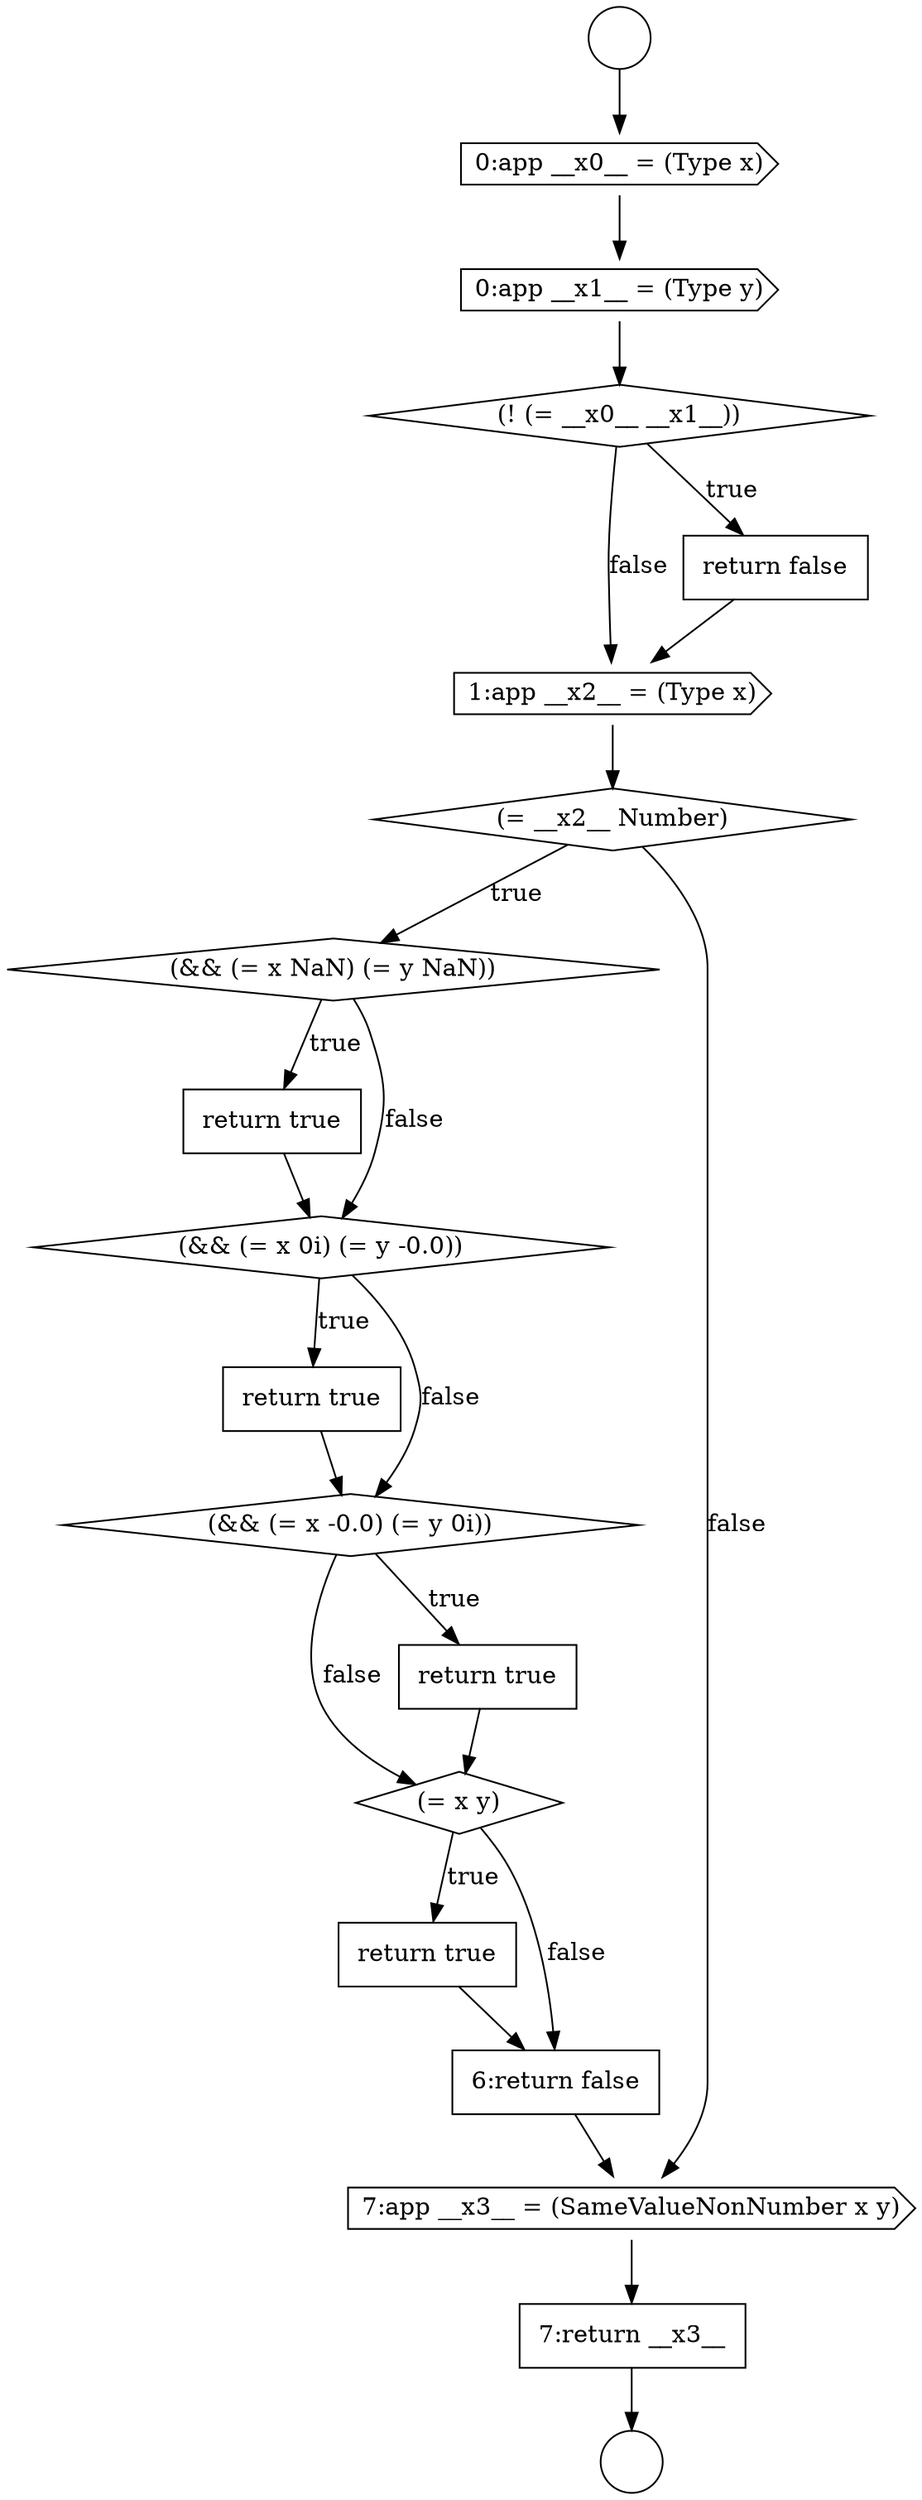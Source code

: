 digraph {
  node523 [shape=diamond, label=<<font color="black">(! (= __x0__ __x1__))</font>> color="black" fillcolor="white" style=filled]
  node533 [shape=diamond, label=<<font color="black">(= x y)</font>> color="black" fillcolor="white" style=filled]
  node527 [shape=diamond, label=<<font color="black">(&amp;&amp; (= x NaN) (= y NaN))</font>> color="black" fillcolor="white" style=filled]
  node522 [shape=cds, label=<<font color="black">0:app __x1__ = (Type y)</font>> color="black" fillcolor="white" style=filled]
  node519 [shape=circle label=" " color="black" fillcolor="white" style=filled]
  node530 [shape=none, margin=0, label=<<font color="black">
    <table border="0" cellborder="1" cellspacing="0" cellpadding="10">
      <tr><td align="left">return true</td></tr>
    </table>
  </font>> color="black" fillcolor="white" style=filled]
  node521 [shape=cds, label=<<font color="black">0:app __x0__ = (Type x)</font>> color="black" fillcolor="white" style=filled]
  node531 [shape=diamond, label=<<font color="black">(&amp;&amp; (= x -0.0) (= y 0i))</font>> color="black" fillcolor="white" style=filled]
  node525 [shape=cds, label=<<font color="black">1:app __x2__ = (Type x)</font>> color="black" fillcolor="white" style=filled]
  node524 [shape=none, margin=0, label=<<font color="black">
    <table border="0" cellborder="1" cellspacing="0" cellpadding="10">
      <tr><td align="left">return false</td></tr>
    </table>
  </font>> color="black" fillcolor="white" style=filled]
  node536 [shape=cds, label=<<font color="black">7:app __x3__ = (SameValueNonNumber x y)</font>> color="black" fillcolor="white" style=filled]
  node532 [shape=none, margin=0, label=<<font color="black">
    <table border="0" cellborder="1" cellspacing="0" cellpadding="10">
      <tr><td align="left">return true</td></tr>
    </table>
  </font>> color="black" fillcolor="white" style=filled]
  node528 [shape=none, margin=0, label=<<font color="black">
    <table border="0" cellborder="1" cellspacing="0" cellpadding="10">
      <tr><td align="left">return true</td></tr>
    </table>
  </font>> color="black" fillcolor="white" style=filled]
  node529 [shape=diamond, label=<<font color="black">(&amp;&amp; (= x 0i) (= y -0.0))</font>> color="black" fillcolor="white" style=filled]
  node534 [shape=none, margin=0, label=<<font color="black">
    <table border="0" cellborder="1" cellspacing="0" cellpadding="10">
      <tr><td align="left">return true</td></tr>
    </table>
  </font>> color="black" fillcolor="white" style=filled]
  node537 [shape=none, margin=0, label=<<font color="black">
    <table border="0" cellborder="1" cellspacing="0" cellpadding="10">
      <tr><td align="left">7:return __x3__</td></tr>
    </table>
  </font>> color="black" fillcolor="white" style=filled]
  node526 [shape=diamond, label=<<font color="black">(= __x2__ Number)</font>> color="black" fillcolor="white" style=filled]
  node535 [shape=none, margin=0, label=<<font color="black">
    <table border="0" cellborder="1" cellspacing="0" cellpadding="10">
      <tr><td align="left">6:return false</td></tr>
    </table>
  </font>> color="black" fillcolor="white" style=filled]
  node520 [shape=circle label=" " color="black" fillcolor="white" style=filled]
  node523 -> node524 [label=<<font color="black">true</font>> color="black"]
  node523 -> node525 [label=<<font color="black">false</font>> color="black"]
  node525 -> node526 [ color="black"]
  node528 -> node529 [ color="black"]
  node536 -> node537 [ color="black"]
  node530 -> node531 [ color="black"]
  node519 -> node521 [ color="black"]
  node535 -> node536 [ color="black"]
  node537 -> node520 [ color="black"]
  node529 -> node530 [label=<<font color="black">true</font>> color="black"]
  node529 -> node531 [label=<<font color="black">false</font>> color="black"]
  node524 -> node525 [ color="black"]
  node522 -> node523 [ color="black"]
  node531 -> node532 [label=<<font color="black">true</font>> color="black"]
  node531 -> node533 [label=<<font color="black">false</font>> color="black"]
  node532 -> node533 [ color="black"]
  node526 -> node527 [label=<<font color="black">true</font>> color="black"]
  node526 -> node536 [label=<<font color="black">false</font>> color="black"]
  node527 -> node528 [label=<<font color="black">true</font>> color="black"]
  node527 -> node529 [label=<<font color="black">false</font>> color="black"]
  node533 -> node534 [label=<<font color="black">true</font>> color="black"]
  node533 -> node535 [label=<<font color="black">false</font>> color="black"]
  node534 -> node535 [ color="black"]
  node521 -> node522 [ color="black"]
}
